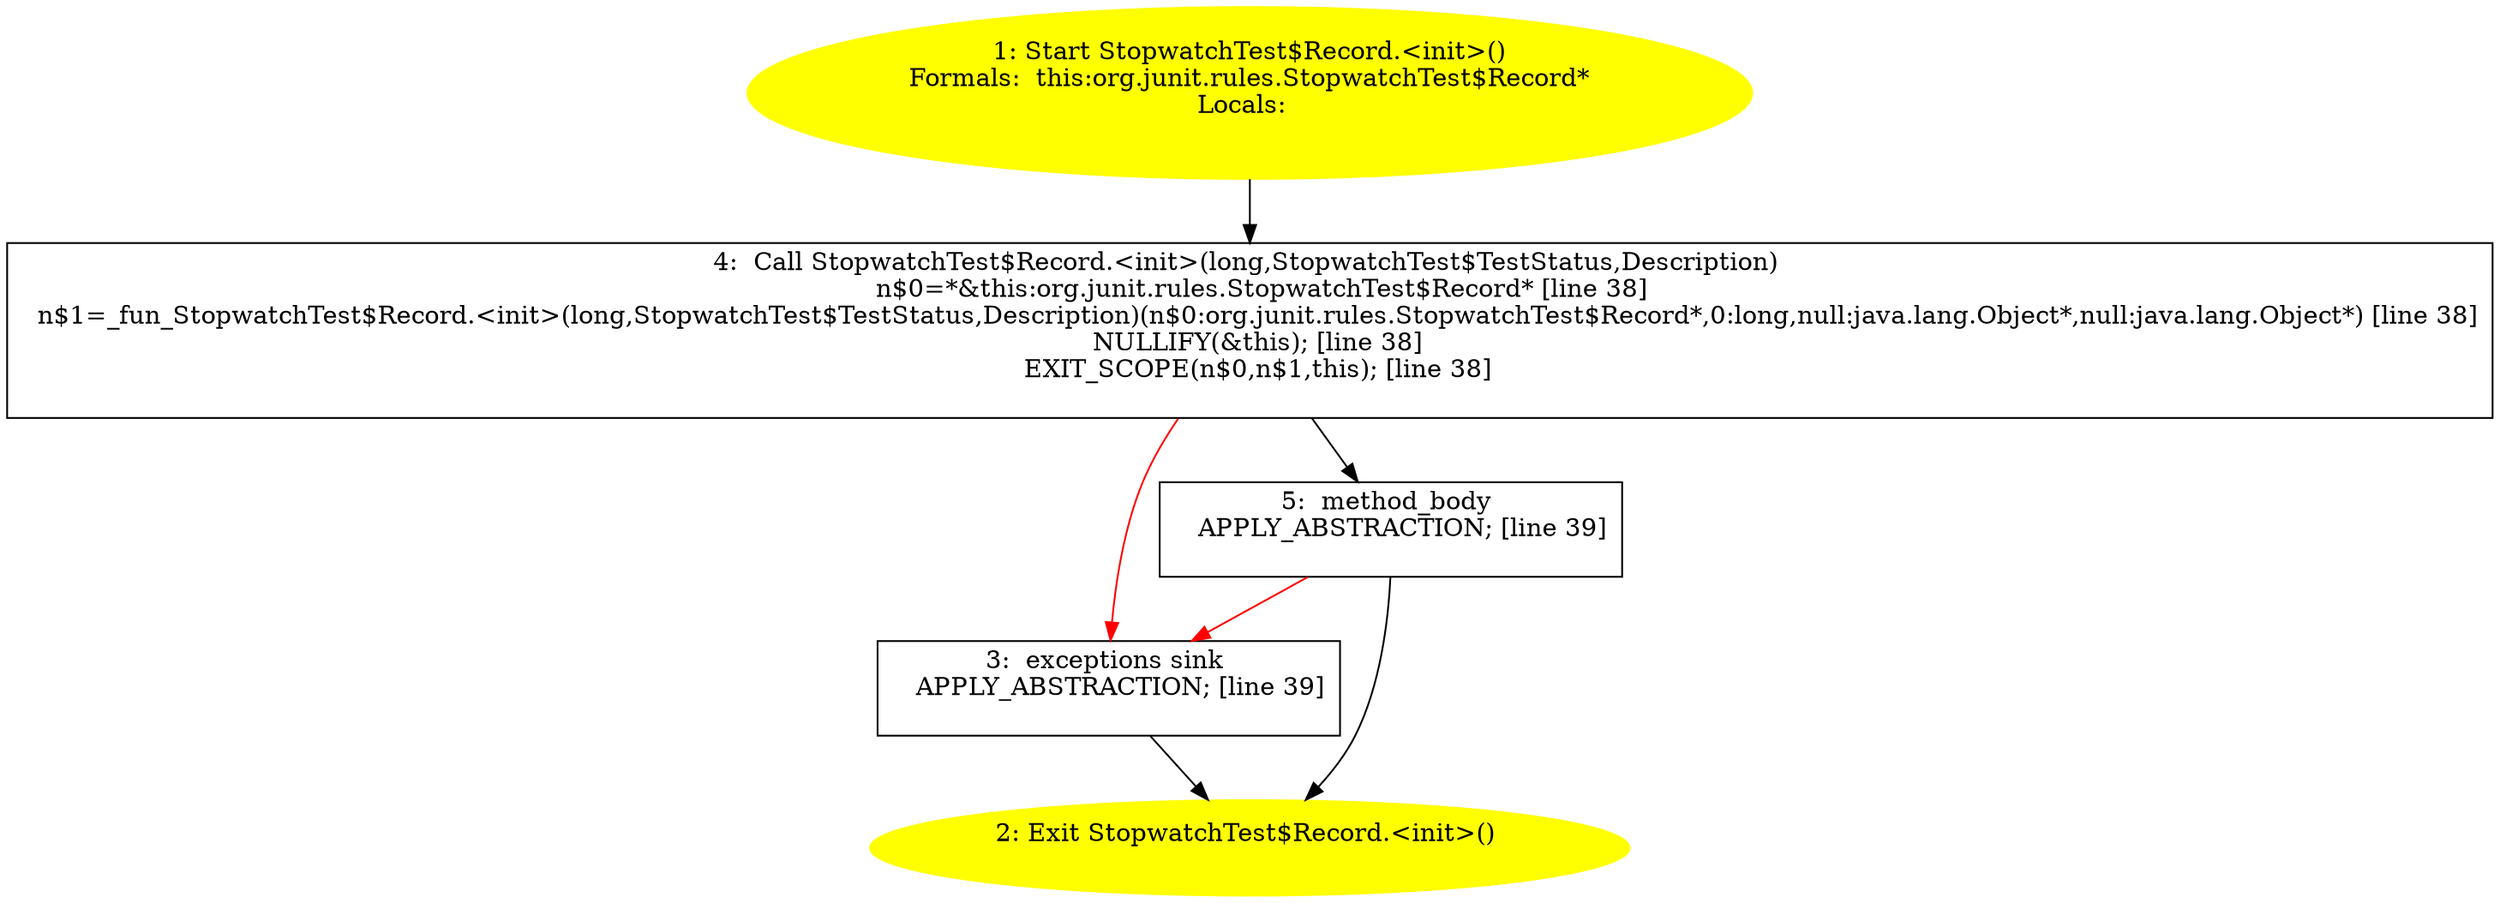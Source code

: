 /* @generated */
digraph cfg {
"org.junit.rules.StopwatchTest$Record.<init>().48a3b4c6e4d5be76c87c9290b61a7819_1" [label="1: Start StopwatchTest$Record.<init>()\nFormals:  this:org.junit.rules.StopwatchTest$Record*\nLocals:  \n  " color=yellow style=filled]
	

	 "org.junit.rules.StopwatchTest$Record.<init>().48a3b4c6e4d5be76c87c9290b61a7819_1" -> "org.junit.rules.StopwatchTest$Record.<init>().48a3b4c6e4d5be76c87c9290b61a7819_4" ;
"org.junit.rules.StopwatchTest$Record.<init>().48a3b4c6e4d5be76c87c9290b61a7819_2" [label="2: Exit StopwatchTest$Record.<init>() \n  " color=yellow style=filled]
	

"org.junit.rules.StopwatchTest$Record.<init>().48a3b4c6e4d5be76c87c9290b61a7819_3" [label="3:  exceptions sink \n   APPLY_ABSTRACTION; [line 39]\n " shape="box"]
	

	 "org.junit.rules.StopwatchTest$Record.<init>().48a3b4c6e4d5be76c87c9290b61a7819_3" -> "org.junit.rules.StopwatchTest$Record.<init>().48a3b4c6e4d5be76c87c9290b61a7819_2" ;
"org.junit.rules.StopwatchTest$Record.<init>().48a3b4c6e4d5be76c87c9290b61a7819_4" [label="4:  Call StopwatchTest$Record.<init>(long,StopwatchTest$TestStatus,Description) \n   n$0=*&this:org.junit.rules.StopwatchTest$Record* [line 38]\n  n$1=_fun_StopwatchTest$Record.<init>(long,StopwatchTest$TestStatus,Description)(n$0:org.junit.rules.StopwatchTest$Record*,0:long,null:java.lang.Object*,null:java.lang.Object*) [line 38]\n  NULLIFY(&this); [line 38]\n  EXIT_SCOPE(n$0,n$1,this); [line 38]\n " shape="box"]
	

	 "org.junit.rules.StopwatchTest$Record.<init>().48a3b4c6e4d5be76c87c9290b61a7819_4" -> "org.junit.rules.StopwatchTest$Record.<init>().48a3b4c6e4d5be76c87c9290b61a7819_5" ;
	 "org.junit.rules.StopwatchTest$Record.<init>().48a3b4c6e4d5be76c87c9290b61a7819_4" -> "org.junit.rules.StopwatchTest$Record.<init>().48a3b4c6e4d5be76c87c9290b61a7819_3" [color="red" ];
"org.junit.rules.StopwatchTest$Record.<init>().48a3b4c6e4d5be76c87c9290b61a7819_5" [label="5:  method_body \n   APPLY_ABSTRACTION; [line 39]\n " shape="box"]
	

	 "org.junit.rules.StopwatchTest$Record.<init>().48a3b4c6e4d5be76c87c9290b61a7819_5" -> "org.junit.rules.StopwatchTest$Record.<init>().48a3b4c6e4d5be76c87c9290b61a7819_2" ;
	 "org.junit.rules.StopwatchTest$Record.<init>().48a3b4c6e4d5be76c87c9290b61a7819_5" -> "org.junit.rules.StopwatchTest$Record.<init>().48a3b4c6e4d5be76c87c9290b61a7819_3" [color="red" ];
}
